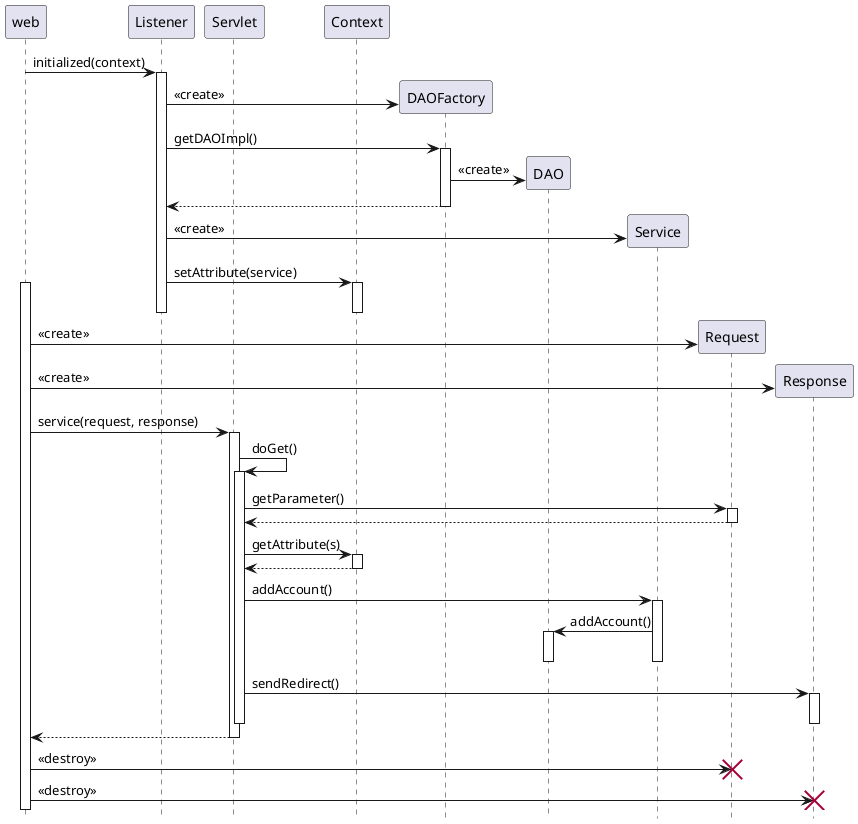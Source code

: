 @startuml

hide footbox

participant w as "web"
participant l as "Listener"
participant t as "Servlet"
participant c as "Context"
participant f as "DAOFactory"
participant d as "DAO"
participant s as "Service"
participant q as "Request"
participant p as "Response"



w -> l: initialized(context)
activate l

create f
l -> f: <<create>>

l -> f: getDAOImpl()
activate f

create d
f -> d: <<create>>

return

create s
l -> s: <<create>>

l -> c: setAttribute(service)
activate c
deactivate c
deactivate


create q
activate w
w -> q: <<create>>
create p
w -> p: <<create>>

w -> t: service(request, response)
activate t

t -> t: doGet()
activate t

t -> q: getParameter()
activate q
return

t -> c: getAttribute(s)
activate c
return

t -> s: addAccount()
activate s

s -> d: addAccount()
activate d
deactivate d
deactivate s

t -> p: sendRedirect()
activate p
deactivate p

deactivate
return

w -> q: <<destroy>>
destroy q
w -> p: <<destroy>>
destroy p


@enduml